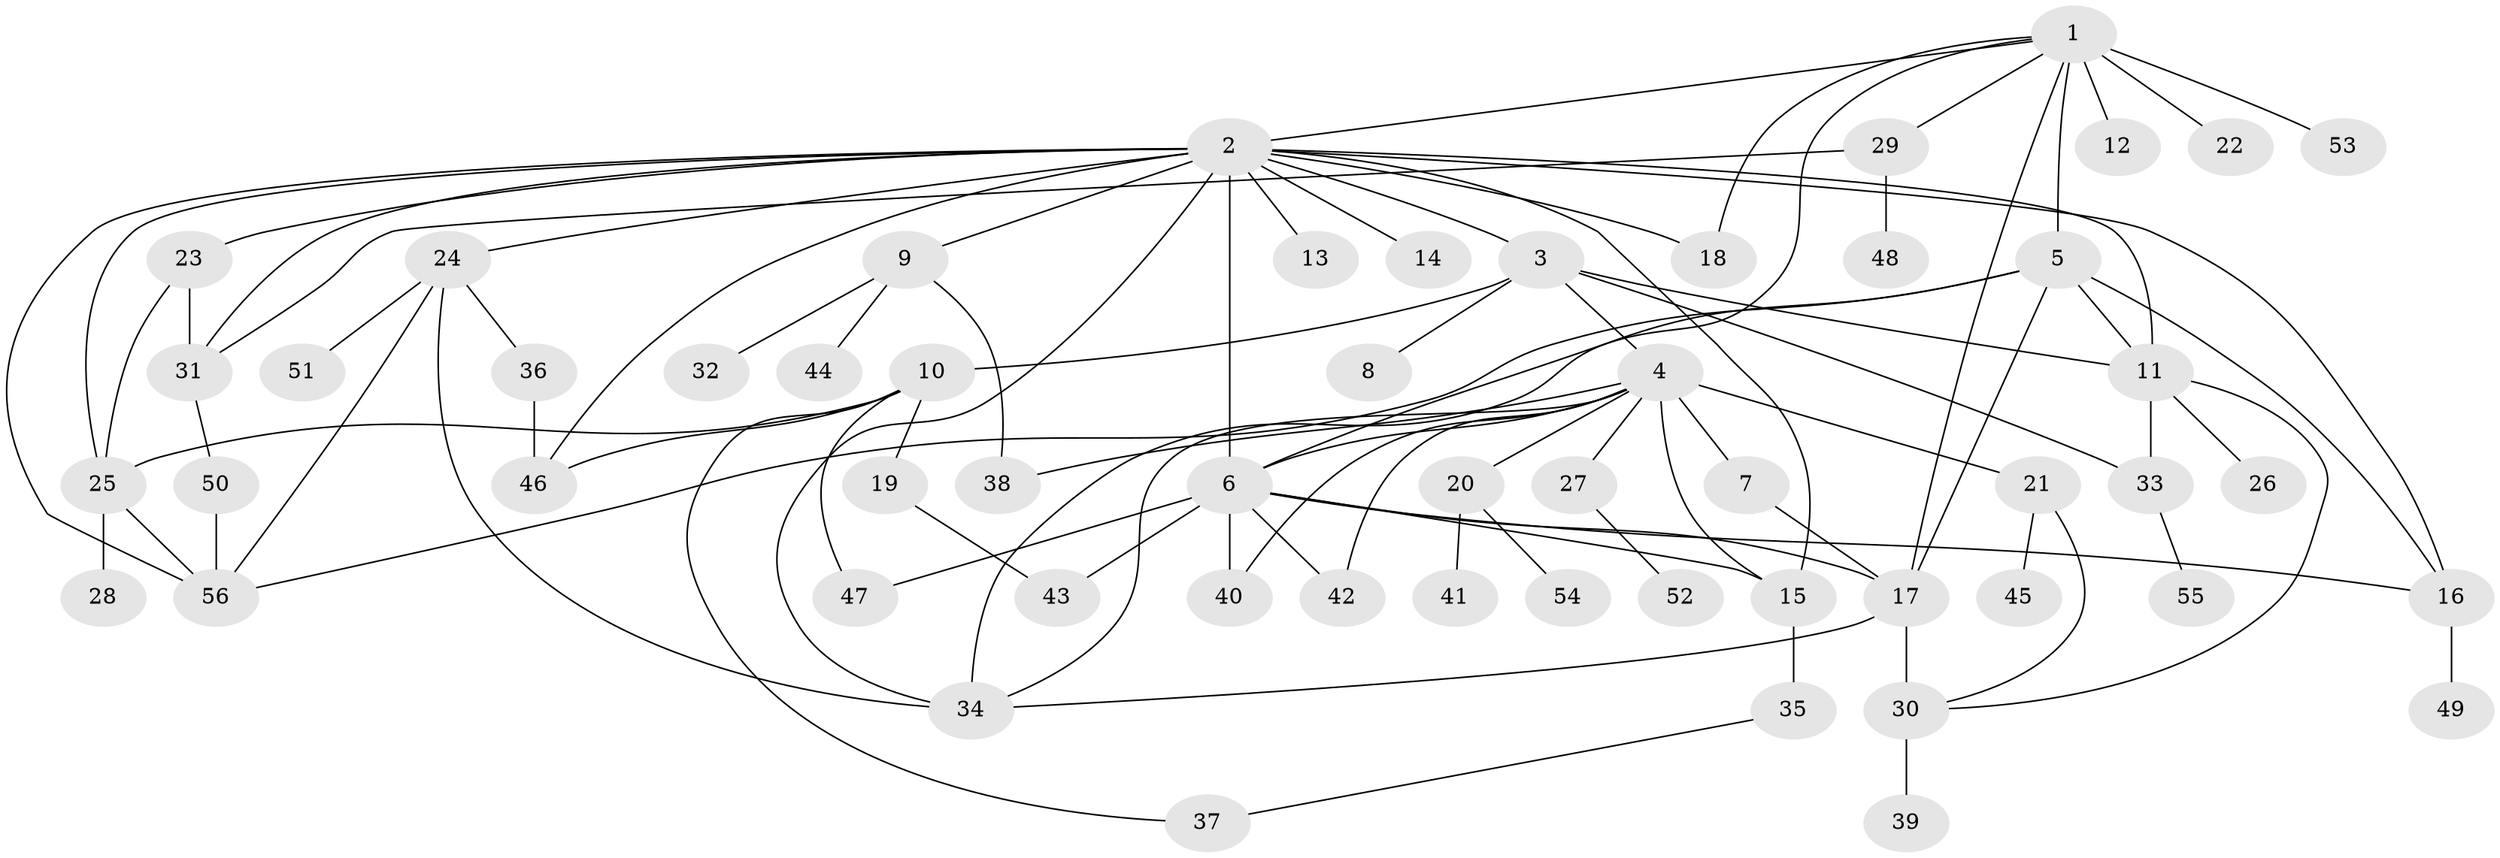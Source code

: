 // original degree distribution, {17: 0.007246376811594203, 42: 0.007246376811594203, 8: 0.014492753623188406, 18: 0.007246376811594203, 2: 0.2536231884057971, 1: 0.5, 5: 0.014492753623188406, 7: 0.021739130434782608, 9: 0.007246376811594203, 6: 0.021739130434782608, 4: 0.050724637681159424, 3: 0.08695652173913043, 10: 0.007246376811594203}
// Generated by graph-tools (version 1.1) at 2025/50/03/04/25 22:50:44]
// undirected, 56 vertices, 90 edges
graph export_dot {
  node [color=gray90,style=filled];
  1;
  2;
  3;
  4;
  5;
  6;
  7;
  8;
  9;
  10;
  11;
  12;
  13;
  14;
  15;
  16;
  17;
  18;
  19;
  20;
  21;
  22;
  23;
  24;
  25;
  26;
  27;
  28;
  29;
  30;
  31;
  32;
  33;
  34;
  35;
  36;
  37;
  38;
  39;
  40;
  41;
  42;
  43;
  44;
  45;
  46;
  47;
  48;
  49;
  50;
  51;
  52;
  53;
  54;
  55;
  56;
  1 -- 2 [weight=1.0];
  1 -- 5 [weight=2.0];
  1 -- 6 [weight=2.0];
  1 -- 12 [weight=1.0];
  1 -- 17 [weight=1.0];
  1 -- 18 [weight=1.0];
  1 -- 22 [weight=6.0];
  1 -- 29 [weight=1.0];
  1 -- 53 [weight=1.0];
  2 -- 3 [weight=2.0];
  2 -- 6 [weight=19.0];
  2 -- 9 [weight=1.0];
  2 -- 11 [weight=1.0];
  2 -- 13 [weight=1.0];
  2 -- 14 [weight=1.0];
  2 -- 15 [weight=1.0];
  2 -- 16 [weight=2.0];
  2 -- 18 [weight=1.0];
  2 -- 23 [weight=1.0];
  2 -- 24 [weight=1.0];
  2 -- 25 [weight=1.0];
  2 -- 31 [weight=1.0];
  2 -- 34 [weight=1.0];
  2 -- 46 [weight=1.0];
  2 -- 56 [weight=1.0];
  3 -- 4 [weight=1.0];
  3 -- 8 [weight=2.0];
  3 -- 10 [weight=1.0];
  3 -- 11 [weight=1.0];
  3 -- 33 [weight=1.0];
  4 -- 6 [weight=1.0];
  4 -- 7 [weight=1.0];
  4 -- 15 [weight=1.0];
  4 -- 20 [weight=2.0];
  4 -- 21 [weight=6.0];
  4 -- 27 [weight=1.0];
  4 -- 34 [weight=1.0];
  4 -- 38 [weight=1.0];
  4 -- 40 [weight=1.0];
  4 -- 42 [weight=1.0];
  5 -- 11 [weight=1.0];
  5 -- 16 [weight=1.0];
  5 -- 17 [weight=1.0];
  5 -- 34 [weight=1.0];
  5 -- 56 [weight=1.0];
  6 -- 15 [weight=1.0];
  6 -- 16 [weight=1.0];
  6 -- 17 [weight=1.0];
  6 -- 40 [weight=1.0];
  6 -- 42 [weight=1.0];
  6 -- 43 [weight=1.0];
  6 -- 47 [weight=1.0];
  7 -- 17 [weight=1.0];
  9 -- 32 [weight=1.0];
  9 -- 38 [weight=1.0];
  9 -- 44 [weight=1.0];
  10 -- 19 [weight=1.0];
  10 -- 25 [weight=1.0];
  10 -- 37 [weight=1.0];
  10 -- 46 [weight=1.0];
  10 -- 47 [weight=1.0];
  11 -- 26 [weight=2.0];
  11 -- 30 [weight=1.0];
  11 -- 33 [weight=1.0];
  15 -- 35 [weight=2.0];
  16 -- 49 [weight=5.0];
  17 -- 30 [weight=2.0];
  17 -- 34 [weight=1.0];
  19 -- 43 [weight=1.0];
  20 -- 41 [weight=1.0];
  20 -- 54 [weight=1.0];
  21 -- 30 [weight=1.0];
  21 -- 45 [weight=1.0];
  23 -- 25 [weight=1.0];
  23 -- 31 [weight=1.0];
  24 -- 34 [weight=1.0];
  24 -- 36 [weight=1.0];
  24 -- 51 [weight=1.0];
  24 -- 56 [weight=1.0];
  25 -- 28 [weight=1.0];
  25 -- 56 [weight=1.0];
  27 -- 52 [weight=1.0];
  29 -- 31 [weight=1.0];
  29 -- 48 [weight=1.0];
  30 -- 39 [weight=1.0];
  31 -- 50 [weight=1.0];
  33 -- 55 [weight=1.0];
  35 -- 37 [weight=1.0];
  36 -- 46 [weight=2.0];
  50 -- 56 [weight=1.0];
}
